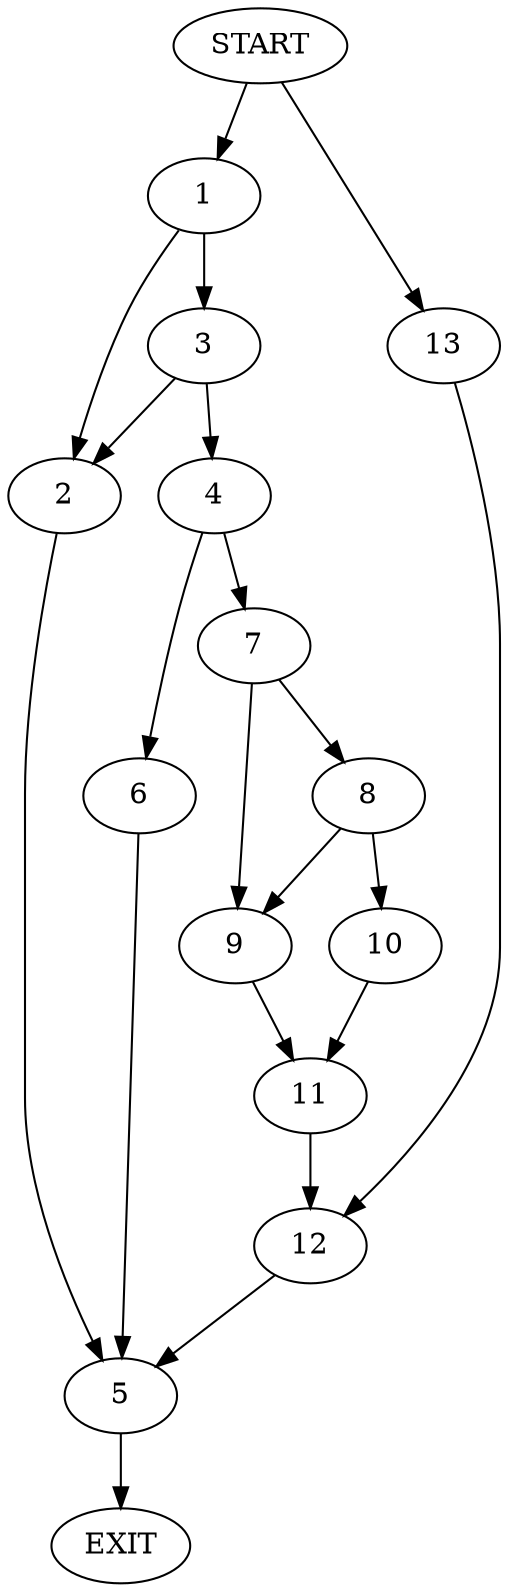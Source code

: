 digraph {
0 [label="START"]
14 [label="EXIT"]
0 -> 1
1 -> 2
1 -> 3
3 -> 2
3 -> 4
2 -> 5
4 -> 6
4 -> 7
5 -> 14
7 -> 8
7 -> 9
6 -> 5
8 -> 10
8 -> 9
9 -> 11
10 -> 11
11 -> 12
12 -> 5
0 -> 13
13 -> 12
}
